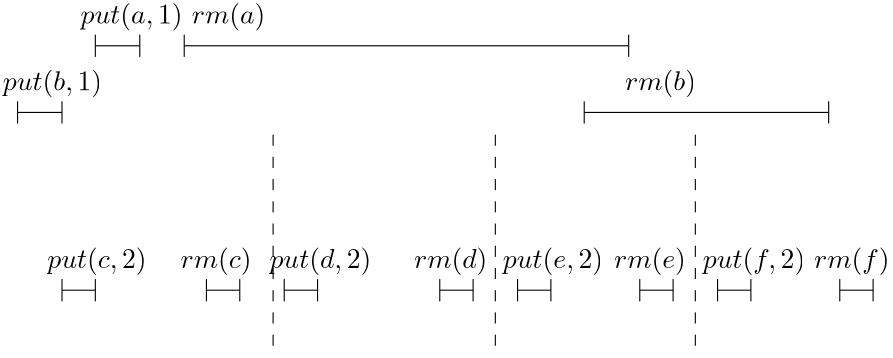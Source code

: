 <?xml version="1.0"?>
<!DOCTYPE ipe SYSTEM "ipe.dtd">
<ipe version="70107" creator="Ipe 7.1.7">
<info created="D:20151003110714" modified="D:20170204163531"/>
<preamble>\usepackage[version=0.96]{pgf}
\usepackage{tikz}
\usetikzlibrary{arrows,shapes,snakes,automata,backgrounds,petri}
\usepackage[latin1]{inputenc}
\usepackage{verbatim}</preamble>
<ipestyle name="basic">
<symbol name="arrow/arc(spx)">
<path stroke="sym-stroke" fill="sym-stroke" pen="sym-pen">
0 0 m
-1 0.333 l
-1 -0.333 l
h
</path>
</symbol>
<symbol name="arrow/farc(spx)">
<path stroke="sym-stroke" fill="white" pen="sym-pen">
0 0 m
-1 0.333 l
-1 -0.333 l
h
</path>
</symbol>
<symbol name="arrow/ptarc(spx)">
<path stroke="sym-stroke" fill="sym-stroke" pen="sym-pen">
0 0 m
-1 0.333 l
-0.8 0 l
-1 -0.333 l
h
</path>
</symbol>
<symbol name="arrow/fptarc(spx)">
<path stroke="sym-stroke" fill="white" pen="sym-pen">
0 0 m
-1 0.333 l
-0.8 0 l
-1 -0.333 l
h
</path>
</symbol>
<symbol name="mark/circle(sx)" transformations="translations">
<path fill="sym-stroke">
0.6 0 0 0.6 0 0 e
0.4 0 0 0.4 0 0 e
</path>
</symbol>
<symbol name="mark/disk(sx)" transformations="translations">
<path fill="sym-stroke">
0.6 0 0 0.6 0 0 e
</path>
</symbol>
<symbol name="mark/fdisk(sfx)" transformations="translations">
<group>
<path fill="sym-fill">
0.5 0 0 0.5 0 0 e
</path>
<path fill="sym-stroke" fillrule="eofill">
0.6 0 0 0.6 0 0 e
0.4 0 0 0.4 0 0 e
</path>
</group>
</symbol>
<symbol name="mark/box(sx)" transformations="translations">
<path fill="sym-stroke" fillrule="eofill">
-0.6 -0.6 m
0.6 -0.6 l
0.6 0.6 l
-0.6 0.6 l
h
-0.4 -0.4 m
0.4 -0.4 l
0.4 0.4 l
-0.4 0.4 l
h
</path>
</symbol>
<symbol name="mark/square(sx)" transformations="translations">
<path fill="sym-stroke">
-0.6 -0.6 m
0.6 -0.6 l
0.6 0.6 l
-0.6 0.6 l
h
</path>
</symbol>
<symbol name="mark/fsquare(sfx)" transformations="translations">
<group>
<path fill="sym-fill">
-0.5 -0.5 m
0.5 -0.5 l
0.5 0.5 l
-0.5 0.5 l
h
</path>
<path fill="sym-stroke" fillrule="eofill">
-0.6 -0.6 m
0.6 -0.6 l
0.6 0.6 l
-0.6 0.6 l
h
-0.4 -0.4 m
0.4 -0.4 l
0.4 0.4 l
-0.4 0.4 l
h
</path>
</group>
</symbol>
<symbol name="mark/cross(sx)" transformations="translations">
<group>
<path fill="sym-stroke">
-0.43 -0.57 m
0.57 0.43 l
0.43 0.57 l
-0.57 -0.43 l
h
</path>
<path fill="sym-stroke">
-0.43 0.57 m
0.57 -0.43 l
0.43 -0.57 l
-0.57 0.43 l
h
</path>
</group>
</symbol>
<symbol name="arrow/fnormal(spx)">
<path stroke="sym-stroke" fill="white" pen="sym-pen">
0 0 m
-1 0.333 l
-1 -0.333 l
h
</path>
</symbol>
<symbol name="arrow/pointed(spx)">
<path stroke="sym-stroke" fill="sym-stroke" pen="sym-pen">
0 0 m
-1 0.333 l
-0.8 0 l
-1 -0.333 l
h
</path>
</symbol>
<symbol name="arrow/fpointed(spx)">
<path stroke="sym-stroke" fill="white" pen="sym-pen">
0 0 m
-1 0.333 l
-0.8 0 l
-1 -0.333 l
h
</path>
</symbol>
<symbol name="arrow/linear(spx)">
<path stroke="sym-stroke" pen="sym-pen">
-1 0.333 m
0 0 l
-1 -0.333 l
</path>
</symbol>
<symbol name="arrow/fdouble(spx)">
<path stroke="sym-stroke" fill="white" pen="sym-pen">
0 0 m
-1 0.333 l
-1 -0.333 l
h
-1 0 m
-2 0.333 l
-2 -0.333 l
h
</path>
</symbol>
<symbol name="arrow/double(spx)">
<path stroke="sym-stroke" fill="sym-stroke" pen="sym-pen">
0 0 m
-1 0.333 l
-1 -0.333 l
h
-1 0 m
-2 0.333 l
-2 -0.333 l
h
</path>
</symbol>
<pen name="heavier" value="0.8"/>
<pen name="fat" value="1.2"/>
<pen name="ultrafat" value="2"/>
<symbolsize name="large" value="5"/>
<symbolsize name="small" value="2"/>
<symbolsize name="tiny" value="1.1"/>
<arrowsize name="large" value="10"/>
<arrowsize name="small" value="5"/>
<arrowsize name="tiny" value="3"/>
<color name="red" value="1 0 0"/>
<color name="green" value="0 1 0"/>
<color name="blue" value="0 0 1"/>
<color name="yellow" value="1 1 0"/>
<color name="orange" value="1 0.647 0"/>
<color name="gold" value="1 0.843 0"/>
<color name="purple" value="0.627 0.125 0.941"/>
<color name="gray" value="0.745"/>
<color name="brown" value="0.647 0.165 0.165"/>
<color name="navy" value="0 0 0.502"/>
<color name="pink" value="1 0.753 0.796"/>
<color name="seagreen" value="0.18 0.545 0.341"/>
<color name="turquoise" value="0.251 0.878 0.816"/>
<color name="violet" value="0.933 0.51 0.933"/>
<color name="darkblue" value="0 0 0.545"/>
<color name="darkcyan" value="0 0.545 0.545"/>
<color name="darkgray" value="0.663"/>
<color name="darkgreen" value="0 0.392 0"/>
<color name="darkmagenta" value="0.545 0 0.545"/>
<color name="darkorange" value="1 0.549 0"/>
<color name="darkred" value="0.545 0 0"/>
<color name="lightblue" value="0.678 0.847 0.902"/>
<color name="lightcyan" value="0.878 1 1"/>
<color name="lightgray" value="0.827"/>
<color name="lightgreen" value="0.565 0.933 0.565"/>
<color name="lightyellow" value="1 1 0.878"/>
<dashstyle name="dashed" value="[4] 0"/>
<dashstyle name="dotted" value="[1 3] 0"/>
<dashstyle name="dash dotted" value="[4 2 1 2] 0"/>
<dashstyle name="dash dot dotted" value="[4 2 1 2 1 2] 0"/>
<textsize name="large" value="\large"/>
<textsize name="small" value="\small"/>
<textsize name="tiny" value="\tiny"/>
<textsize name="Large" value="\Large"/>
<textsize name="LARGE" value="\LARGE"/>
<textsize name="huge" value="\huge"/>
<textsize name="Huge" value="\Huge"/>
<textsize name="footnote" value="\footnotesize"/>
<textstyle name="center" begin="\begin{center}" end="\end{center}"/>
<textstyle name="itemize" begin="\begin{itemize}" end="\end{itemize}"/>
<textstyle name="item" begin="\begin{itemize}\item{}" end="\end{itemize}"/>
<gridsize name="4 pts" value="4"/>
<gridsize name="8 pts (~3 mm)" value="8"/>
<gridsize name="16 pts (~6 mm)" value="16"/>
<gridsize name="32 pts (~12 mm)" value="32"/>
<gridsize name="10 pts (~3.5 mm)" value="10"/>
<gridsize name="20 pts (~7 mm)" value="20"/>
<gridsize name="14 pts (~5 mm)" value="14"/>
<gridsize name="28 pts (~10 mm)" value="28"/>
<gridsize name="56 pts (~20 mm)" value="56"/>
<anglesize name="90 deg" value="90"/>
<anglesize name="60 deg" value="60"/>
<anglesize name="45 deg" value="45"/>
<anglesize name="30 deg" value="30"/>
<anglesize name="22.5 deg" value="22.5"/>
<tiling name="falling" angle="-60" step="4" width="1"/>
<tiling name="rising" angle="30" step="4" width="1"/>
</ipestyle>
<page>
<layer name="alpha"/>
<view layers="alpha" active="alpha"/>
<path layer="alpha" matrix="1 0 0 1 48 16" stroke="black">
32 516 m
32 508 l
</path>
<text matrix="1 0 0 1 18.681 100" transformations="translations" pos="64 436" stroke="black" type="label" width="26.534" height="7.473" depth="2.49" valign="baseline">$rm(a)$</text>
<path stroke="black" dash="dashed">
112 496 m
112 416 l
</path>
<path matrix="1 0 0 1 108 -28" stroke="black">
8 472 m
8 464 l
</path>
<path matrix="1 0 0 1 108 -28" stroke="black">
8 468 m
20 468 l
</path>
<path matrix="1 0 0 1 108 -28" stroke="black">
20 472 m
20 464 l
</path>
<text matrix="1 0 0 1 46.681 12" transformations="translations" pos="64 436" stroke="black" type="label" width="36.657" height="7.473" depth="2.49" valign="baseline">$put(d,2)$</text>
<path matrix="1 0 0 1 32 0" stroke="black" dash="dashed">
160 496 m
160 416 l
</path>
<path matrix="1 0 0 1 192 -28" stroke="black">
8 472 m
8 464 l
</path>
<path matrix="1 0 0 1 192 -28" stroke="black">
8 468 m
20 468 l
</path>
<path matrix="1 0 0 1 192 -28" stroke="black">
20 472 m
20 464 l
</path>
<text matrix="1 0 0 1 130.681 12" transformations="translations" pos="64 436" stroke="black" type="label" width="36.11" height="7.473" depth="2.49" valign="baseline">$put(e,2)$</text>
<path matrix="1 0 0 1 28 -28" stroke="black">
8 472 m
8 464 l
</path>
<path matrix="1 0 0 1 28 -28" stroke="black">
8 468 m
20 468 l
</path>
<path matrix="1 0 0 1 28 -28" stroke="black">
20 472 m
20 464 l
</path>
<text matrix="1 0 0 1 -33.319 12" transformations="translations" pos="64 436" stroke="black" type="label" width="35.783" height="7.473" depth="2.49" valign="baseline">$put(c,2)$</text>
<path matrix="1 0 0 1 40 -12" stroke="black">
48 456 m
48 448 l
</path>
<path matrix="1 0 0 1 40 -12" stroke="black">
48 452 m
60 452 l
</path>
<path matrix="1 0 0 1 40 -12" stroke="black">
60 456 m
60 448 l
</path>
<text matrix="1 0 0 1 14.681 12" transformations="translations" pos="64 436" stroke="black" type="label" width="25.579" height="7.473" depth="2.49" valign="baseline">$rm(c)$</text>
<path matrix="1 0 0 1 192 -8" stroke="black">
32 516 m
32 508 l
</path>
<text matrix="1 0 0 1 174.681 76" transformations="translations" pos="64 436" stroke="black" type="label" width="25.543" height="7.473" depth="2.49" valign="baseline">$rm(b)$</text>
<path matrix="1 0 0 1 208 16" stroke="black">
32 516 m
32 508 l
</path>
<path stroke="black">
80 528 m
240 528 l
</path>
<path matrix="1 0 0 1 124 -12" stroke="black">
48 456 m
48 448 l
</path>
<path matrix="1 0 0 1 124 -12" stroke="black">
48 452 m
60 452 l
</path>
<path matrix="1 0 0 1 124 -12" stroke="black">
60 456 m
60 448 l
</path>
<text matrix="1 0 0 1 98.681 12" transformations="translations" pos="64 436" stroke="black" type="label" width="26.453" height="7.473" depth="2.49" valign="baseline">$rm(d)$</text>
<path matrix="1 0 0 1 -12 -8" stroke="black">
32 516 m
32 508 l
</path>
<path matrix="1 0 0 1 4 -8" stroke="black">
32 516 m
32 508 l
</path>
<path matrix="1 0 0 1 4 -24" stroke="black">
16 528 m
32 528 l
</path>
<text matrix="1 0 0 1 -49.319 76" transformations="translations" pos="64 436" stroke="black" type="label" width="35.747" height="7.473" depth="2.49" valign="baseline">$put(b,1)$</text>
<path matrix="1 0 0 1 16 16" stroke="black">
32 516 m
32 508 l
</path>
<path matrix="1 0 0 1 32 16" stroke="black">
32 516 m
32 508 l
</path>
<path matrix="1 0 0 1 32 0" stroke="black">
16 528 m
32 528 l
</path>
<text matrix="1 0 0 1 -21.319 100" transformations="translations" pos="64 436" stroke="black" type="label" width="36.737" height="7.473" depth="2.49" valign="baseline">$put(a,1)$</text>
<path matrix="1 0 0 1 196 -12" stroke="black">
48 456 m
48 448 l
</path>
<path matrix="1 0 0 1 196 -12" stroke="black">
48 452 m
60 452 l
</path>
<path matrix="1 0 0 1 196 -12" stroke="black">
60 456 m
60 448 l
</path>
<text matrix="1 0 0 1 170.681 12" transformations="translations" pos="64 436" stroke="black" type="label" width="25.906" height="7.473" depth="2.49" valign="baseline">$rm(e)$</text>
<path matrix="1 0 0 1 280 -8" stroke="black">
32 516 m
32 508 l
</path>
<path stroke="black">
224 504 m
312 504 l
</path>
<path matrix="1 0 0 1 104 0" stroke="black" dash="dashed">
160 496 m
160 416 l
</path>
<path matrix="1 0 0 1 264 -28" stroke="black">
8 472 m
8 464 l
</path>
<path matrix="1 0 0 1 264 -28" stroke="black">
8 468 m
20 468 l
</path>
<path matrix="1 0 0 1 264 -28" stroke="black">
20 472 m
20 464 l
</path>
<text matrix="1 0 0 1 202.681 12" transformations="translations" pos="64 436" stroke="black" type="label" width="36.868" height="7.473" depth="2.49" valign="baseline">$put(f,2)$</text>
<path matrix="1 0 0 1 268 -12" stroke="black">
48 456 m
48 448 l
</path>
<path matrix="1 0 0 1 268 -12" stroke="black">
48 452 m
60 452 l
</path>
<path matrix="1 0 0 1 268 -12" stroke="black">
60 456 m
60 448 l
</path>
<text matrix="1 0 0 1 242.681 12" transformations="translations" pos="64 436" stroke="black" type="label" width="27.217" height="7.473" depth="2.49" valign="baseline">$rm(f)$</text>
</page>
</ipe>
